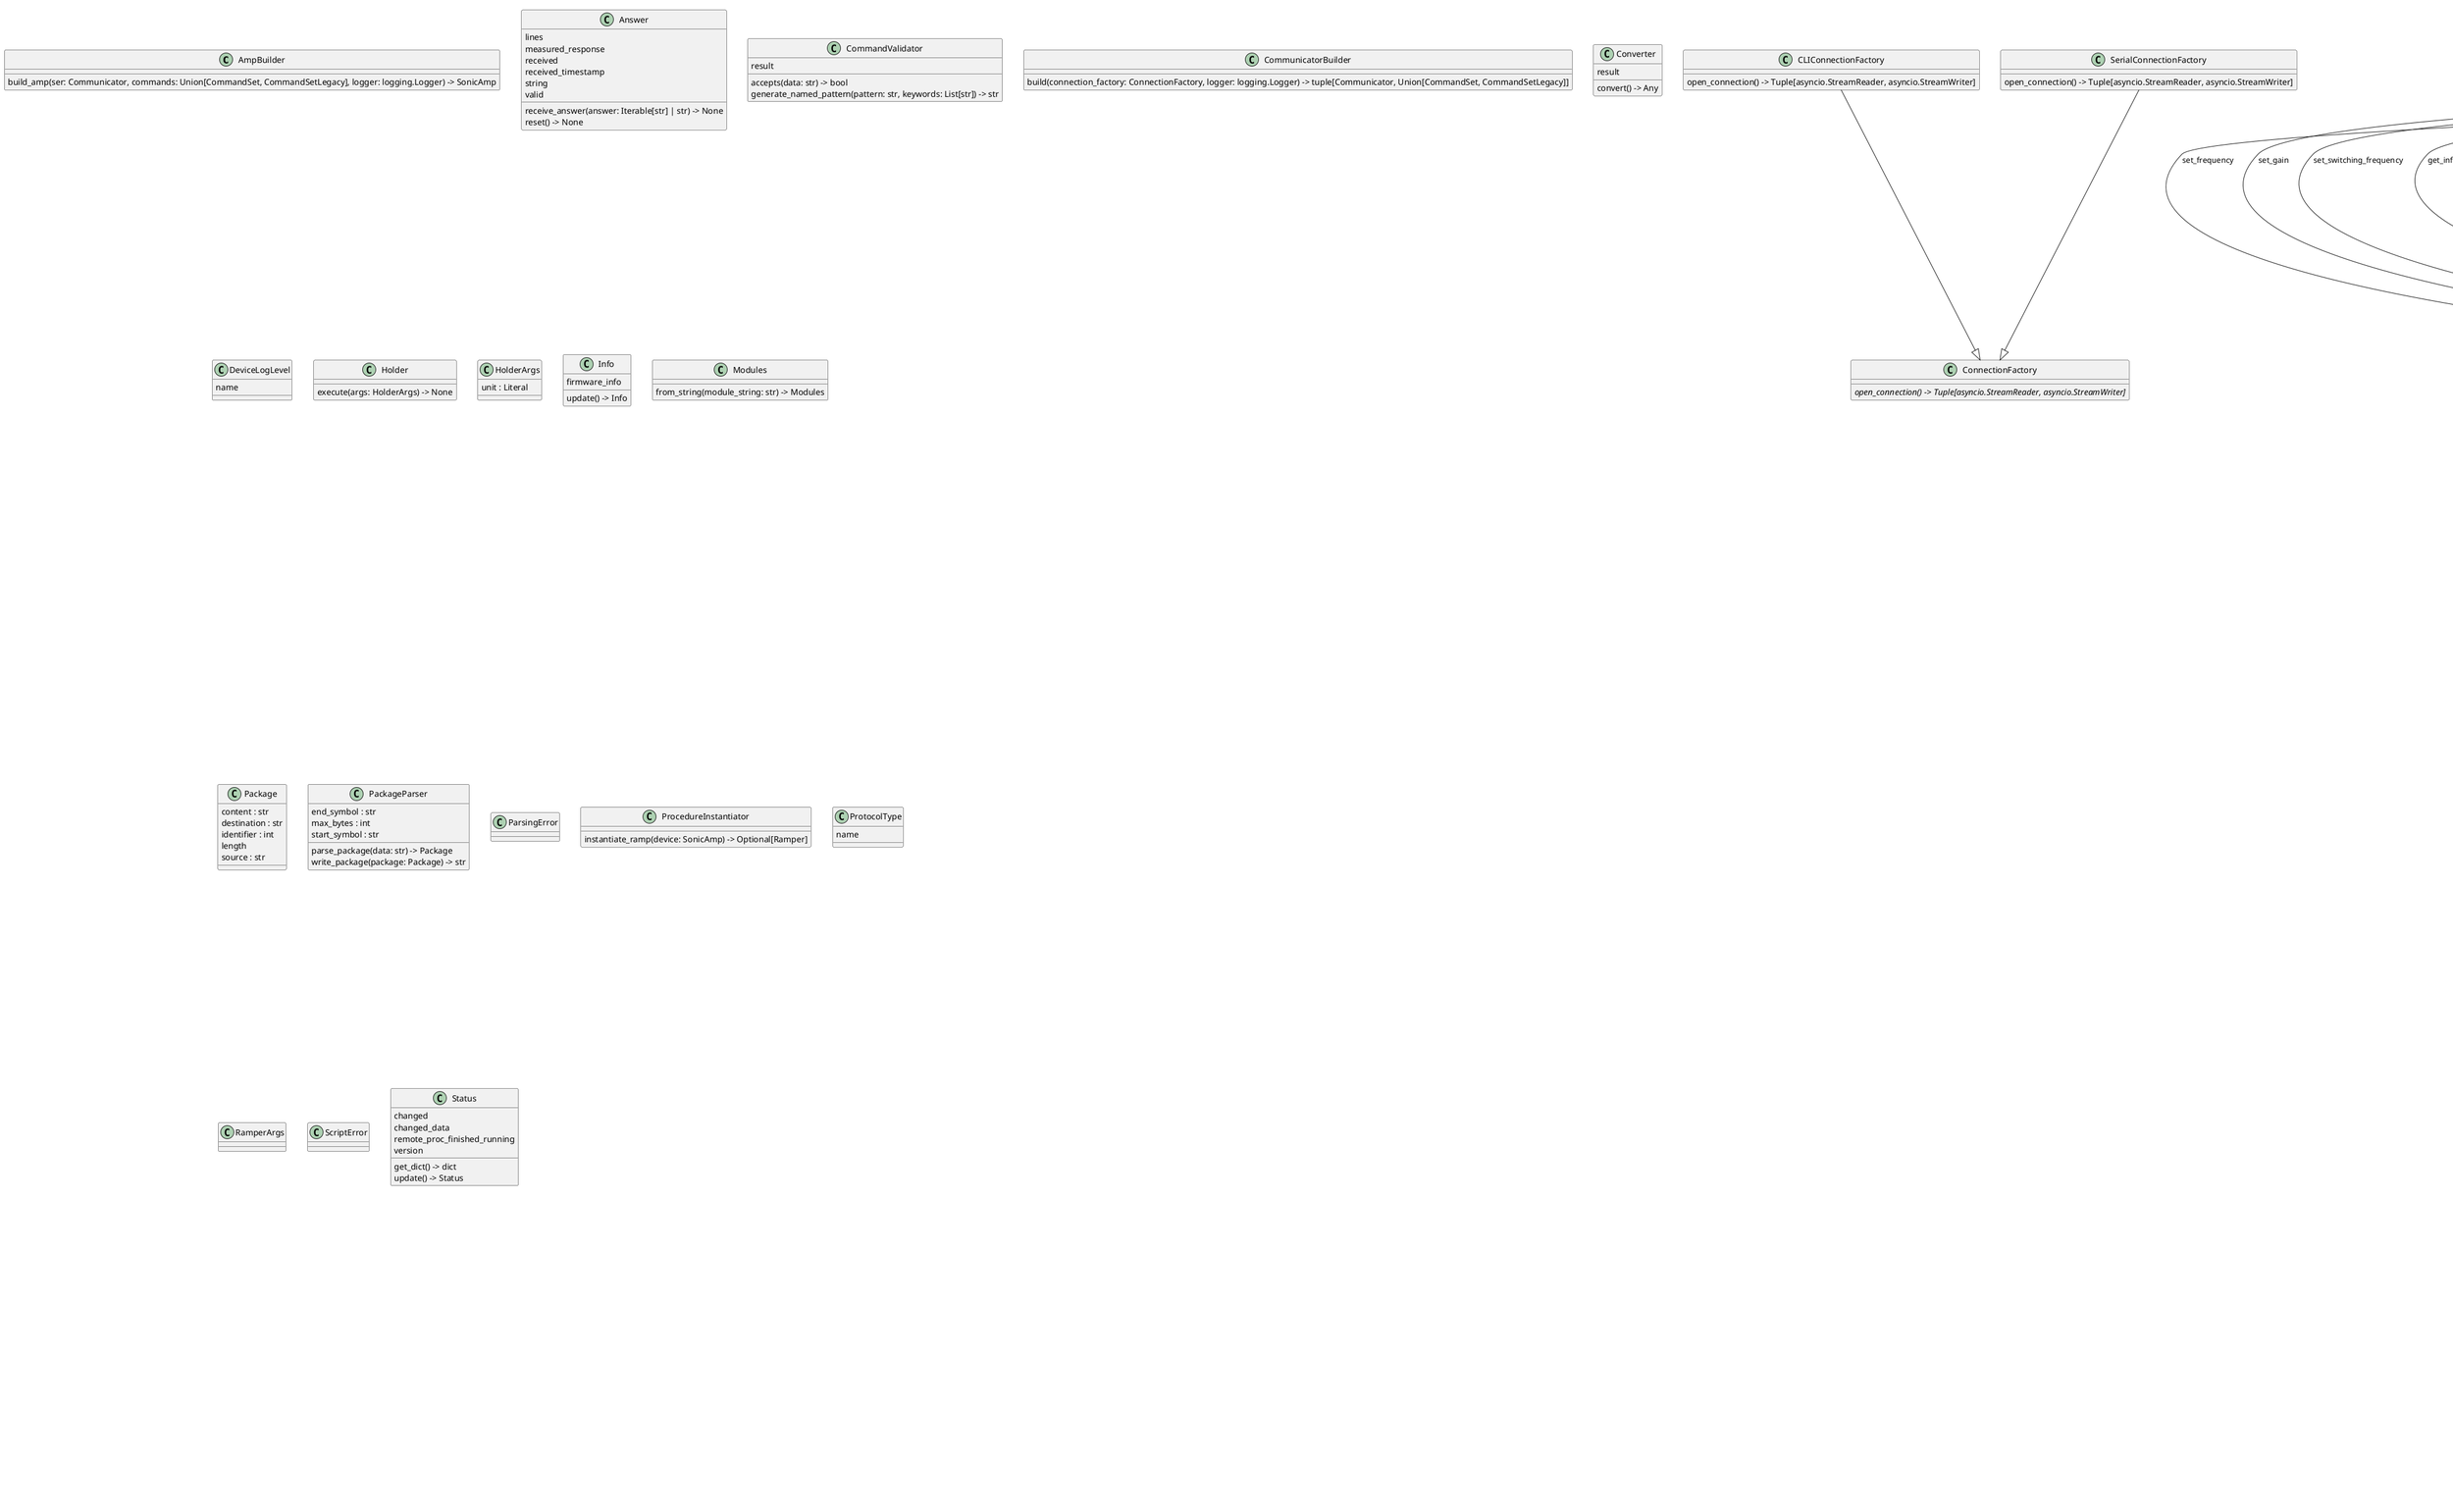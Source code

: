@startuml classes_sonicpackage
set namespaceSeparator none
class "AmpBuilder" as sonicpackage.builder.AmpBuilder {
  build_amp(ser: Communicator, commands: Union[CommandSet, CommandSetLegacy], logger: logging.Logger) -> SonicAmp
}
class "Answer" as sonicpackage.command.Answer {
  lines
  measured_response
  received
  received_timestamp
  string
  valid
  receive_answer(answer: Iterable[str] | str) -> None
  reset() -> None
}
class "CLIConnectionFactory" as sonicpackage.communication.connection_factory.CLIConnectionFactory {
  open_connection() -> Tuple[asyncio.StreamReader, asyncio.StreamWriter]
}
class "Command" as sonicpackage.command.Command {
  byte_message
  full_message
  status_result
  validators
  add_validators(validators: Union[CommandValidator, Iterable[CommandValidator]]) -> None
  execute(argument: Any, connection: Optional[Communicator]) -> tuple[Answer, dict[str, Any]]
  get_dict() -> dict
  set_argument(argument: Any) -> None
  validate() -> bool
}
class "CommandSet" as sonicpackage.commands.CommandSet {
  get_atf_values
  get_atk_values
  get_aton_values
  get_att_values
  get_command_list
  get_frequency
  get_gain
  get_info
  get_pzt
  get_status
  get_uipt
  set_atf1
  set_atf2
  set_atf3
  set_atf4
  set_atk1
  set_atk2
  set_atk3
  set_atk4
  set_aton1
  set_aton2
  set_aton3
  set_aton4
  set_att1
  set_att2
  set_att3
  set_att4
  set_frequency
  set_gain
  set_switching_frequency
  signal_off
  signal_on
}
class "CommandSetLegacy" as sonicpackage.commands.CommandSetLegacy {
  get_atf1
  get_atf2
  get_atf3
  get_att1
  get_info
  get_overview
  get_sens
  get_sens_factorised
  get_sens_fullscale_values
  get_status
  get_type
  set_analog_mode
  set_atf1
  set_atf2
  set_atf3
  set_atk1
  set_atk2
  set_atk3
  set_att1
  set_frequency
  set_gain
  set_khz_mode
  set_mhz_mode
  set_serial_mode
  set_switching_frequency
  signal_auto
  signal_off
  signal_on
}
class "CommandValidator" as sonicpackage.command.CommandValidator {
  result
  accepts(data: str) -> bool
  generate_named_pattern(pattern: str, keywords: List[str]) -> str
}
class "CommunicationProtocol" as sonicpackage.communication.sonicprotocol.CommunicationProtocol {
  end_symbol
  major_version
  max_bytes
  start_symbol
  {abstract}parse_request(request: str, request_id: int) -> Any
  {abstract}parse_response(response: str) -> Any
  {abstract}prot_type() -> ProtocolType
}
class "Communicator" as sonicpackage.interfaces.Communicator {
  DISCONNECTED_EVENT : str
  connection_opened
  handshake_result
  protocol
  {abstract}close_communication() -> None
  {abstract}open_communication(connection_factory: ConnectionFactory)
  {abstract}read_message() -> str
  {abstract}send_and_wait_for_answer(message: Sendable) -> None
}
class "CommunicatorBuilder" as sonicpackage.communication.communicator_builder.CommunicatorBuilder {
  build(connection_factory: ConnectionFactory, logger: logging.Logger) -> tuple[Communicator, Union[CommandSet, CommandSetLegacy]]
}
class "ConnectionFactory" as sonicpackage.communication.connection_factory.ConnectionFactory {
  {abstract}open_connection() -> Tuple[asyncio.StreamReader, asyncio.StreamWriter]
}
class "Converter" as sonicpackage.command.Converter {
  result
  convert() -> Any
}
class "DeviceLogLevel" as sonicpackage.communication.sonicprotocol.DeviceLogLevel {
  name
}
class "Event" as sonicpackage.events.Event {
  data
  type_
}
class "EventManager" as sonicpackage.events.EventManager {
  emit(event: Event) -> None
  subscribe(event_type: str, listener: Callable[[Event], None]) -> None
  subscribe_property_listener(property_name: str, listener: Callable[[PropertyChangeEvent], None]) -> None
}
class "FirmwareFlasher" as sonicpackage.interfaces.FirmwareFlasher {
  {abstract}flash_firmware() -> None
}
class "Holder" as sonicpackage.procedures.holder.Holder {
  execute(args: HolderArgs) -> None
}
class "HolderArgs" as sonicpackage.procedures.holder.HolderArgs {
  unit : Literal
}
class "Info" as sonicpackage.amp_data.Info {
  firmware_info
  update() -> Info
}
class "LegacyFirmwareFlasher" as sonicpackage.flashing.firmware_flasher.LegacyFirmwareFlasher {
  file_uploaded
  file_validated
  flash_command(test_mode: bool) -> str
  flash_firmware() -> None
  upload_firmware() -> None
  validate_firmware() -> None
}
class "LegacyScriptingFacade" as sonicpackage.scripting.legacy_scripting.LegacyScriptingFacade {
  lint_text(text: str) -> str
  parse_script(text: str) -> LegacySequencer
}
class "LegacySequencer" as sonicpackage.scripting.legacy_scripting.LegacySequencer {
  current_line
  current_task
  is_finished
  endloop_response() -> None
  execute_command(line: int) -> None
  startloop_response() -> None
}
class "LegacySerialCommunicator" as sonicpackage.communication.serial_communicator.LegacySerialCommunicator {
  BAUDRATE : int
  connection_closed
  connection_opened
  handshake_result
  protocol
  close_communication() -> None
  open_communication(connection_factory: ConnectionFactory) -> None
  read_long_message(response_time: float, reading_time: float) -> List[str]
  read_message() -> str
  send_and_wait_for_answer(command: Command) -> None
}
class "LegacySonicProtocol" as sonicpackage.communication.sonicprotocol.LegacySonicProtocol {
  end_symbol
  major_version
  max_bytes
  start_symbol
  parse_request(request: str, request_id: int) -> Any
  parse_response(response: str) -> str
  {abstract}prot_type() -> ProtocolType
}
class "Modules" as sonicpackage.amp_data.Modules {
  from_string(module_string: str) -> Modules
}
class "Package" as sonicpackage.communication.package_parser.Package {
  content : str
  destination : str
  identifier : int
  length
  source : str
}
class "PackageFetcher" as sonicpackage.communication.package_fetcher.PackageFetcher {
  is_running
  get_answer_of_package(package_id: int) -> str
  pop_message() -> str
  run() -> None
  stop() -> None
}
class "PackageParser" as sonicpackage.communication.package_parser.PackageParser {
  end_symbol : str
  max_bytes : int
  start_symbol : str
  parse_package(data: str) -> Package
  write_package(package: Package) -> str
}
class "ParsingError" as sonicpackage.scripting.scripting_facade.ParsingError {
}
class "Procedure" as sonicpackage.procedures.procedure.Procedure {
  {abstract}execute(device: Scriptable, args: Any) -> None
  {abstract}get_args_class() -> Type
}
class "ProcedureController" as sonicpackage.procedures.procedure_controller.ProcedureController {
  PROCEDURE_STOPPED : Literal['<<ProcedureStopped>>']
  is_proc_running
  proc_args_list
  running_proc_type
  execute_proc(proc_type: ProcedureType, args: Any) -> None
  ramp_freq(freq_center: int, half_range: int, step: int, hold_on_time: float, hold_on_unit: Literal['ms', 's'], hold_off_time: float, hold_off_unit: Literal['ms', 's']) -> None
  ramp_freq_range(start: int, stop: int, step: int, hold_on_time: float, hold_on_unit: Literal['ms', 's'], hold_off_time: float, hold_off_unit: Literal['ms', 's']) -> None
  stop_proc() -> None
}
class "ProcedureInstantiator" as sonicpackage.procedures.procedure_instantiator.ProcedureInstantiator {
  instantiate_ramp(device: SonicAmp) -> Optional[Ramper]
}
class "ProcedureType" as sonicpackage.procedures.procedure_controller.ProcedureType {
  name
}
class "PropertyChangeEvent" as sonicpackage.events.PropertyChangeEvent {
  PROPERTY_CHANGE_EVENT : Literal['<<PropertyChange>>']
  new_value
  old_value
  property_name
  sender
}
class "ProtocolType" as sonicpackage.communication.sonicprotocol.ProtocolType {
  name
}
class "Ramper" as sonicpackage.procedures.ramper.Ramper {
  get_args_class() -> Type
}
class "RamperArgs" as sonicpackage.procedures.ramper.RamperArgs {
}
class "RamperLocal" as sonicpackage.procedures.ramper.RamperLocal {
  execute(device: Scriptable, args: RamperArgs) -> None
}
class "RamperRemote" as sonicpackage.procedures.ramper.RamperRemote {
  execute(device: Scriptable, args: RamperArgs) -> None
}
class "RemoteController" as sonicpackage.remote_controller.RemoteController {
  NOT_CONNECTED : str
  connect_via_process(process_file: Path) -> None
  connect_via_serial(url: Path) -> None
  disconnect() -> None
  execute_procedure(procedure: ProcedureType, args: dict) -> None
  execute_ramp(ramp_args: RamperArgs) -> None
  execute_script(text: str) -> None
  get_attr(attr: str) -> str
  send_command(command_str: str) -> str
  set_attr(attr: str, val: str) -> str
  stop_procedure() -> None
}
class "Script" as sonicpackage.scripting.scripting_facade.Script {
  current_line
  current_task
  is_finished
}
class "ScriptError" as sonicpackage.scripting.scripting_facade.ScriptError {
}
class "Scriptable" as sonicpackage.interfaces.Scriptable {
  {abstract}execute_command() -> None
  {abstract}get_overview() -> None
  {abstract}get_remote_proc_finished_event() -> asyncio.Event
  {abstract}set_signal_off() -> None
  {abstract}set_signal_on() -> None
}
class "ScriptingFacade" as sonicpackage.scripting.scripting_facade.ScriptingFacade {
  {abstract}lint_text(text: str) -> str
  {abstract}parse_script(text: str) -> Script
}
class "Sendable" as sonicpackage.interfaces.Sendable {
  byte_message
}
class "SerialCommunicator" as sonicpackage.communication.serial_communicator.SerialCommunicator {
  BAUDRATE : int
  connection_opened
  handshake_result
  protocol
  close_communication() -> None
  open_communication(connection_factory: ConnectionFactory, loop) -> None
  read_message() -> str
  send_and_wait_for_answer(command: Command) -> None
}
class "SerialConnectionFactory" as sonicpackage.communication.connection_factory.SerialConnectionFactory {
  open_connection() -> Tuple[asyncio.StreamReader, asyncio.StreamWriter]
}
class "SonicAmp" as sonicpackage.sonicamp_.SonicAmp {
  commands
  info
  serial
  status
  add_command(message: Union[str, Command], validators: Optional[CommandValitors]) -> None
  add_commands(commands: Iterable[Command]) -> None
  disconnect() -> None
  execute_command(message: Union[str, Command], argument: Any) -> str
  get_atf(index: int) -> str
  get_att(index: int) -> str
  get_help() -> str
  get_info() -> str
  get_overview() -> str
  get_remote_proc_finished_event() -> asyncio.Event
  get_sens() -> str
  get_status() -> str
  get_type() -> str
  has_command(command: Union[str, Command]) -> bool
  send_message(message: str, argument: Any) -> str
  set_analog_mode() -> str
  set_atf(index: int, frequency: int) -> str
  set_atk(index: int, coefficient: float) -> str
  set_aton(index: int, time_ms: int) -> str
  set_att(index: int, temperature: float) -> str
  set_frequency(frequency: int) -> str
  set_gain(gain: int) -> str
  set_relay_mode_khz() -> str
  set_relay_mode_mhz() -> str
  set_serial_mode() -> str
  set_signal_auto() -> str
  set_signal_off() -> str
  set_signal_on() -> str
  set_switching_frequency(frequency: int) -> str
}
class "SonicParser" as sonicpackage.scripting.legacy_scripting.SonicParser {
  SUPPORTED_TOKENS : List[str]
  check_syntax_acception(loops, commands, arguments) -> None
  parse_for_loops(commands: list[str], arguments: list[Union[str, int]]) -> tuple[dict[str, int], ...]
  parse_lines(lines: list[str]) -> tuple[Any, ...]
  parse_text(text: str) -> dict[str, Union[tuple[Any, ...], str]]
  values_correctly_converted(arg: Union[int, tuple[Union[int, str], ...]]) -> bool
}
class "SonicProtocol" as sonicpackage.communication.sonicprotocol.SonicProtocol {
  LOG_PREFIX : str
  end_symbol
  major_version
  max_bytes
  start_symbol
  parse_request(request: str, request_id: int) -> str
  parse_response(response: str) -> tuple[int, str]
  {abstract}prot_type() -> ProtocolType
}
class "Status" as sonicpackage.amp_data.Status {
  changed
  changed_data
  remote_proc_finished_running
  version
  get_dict() -> dict
  update() -> Status
}
sonicpackage.command.Command --|> sonicpackage.interfaces.Sendable
sonicpackage.communication.connection_factory.CLIConnectionFactory --|> sonicpackage.communication.connection_factory.ConnectionFactory
sonicpackage.communication.connection_factory.SerialConnectionFactory --|> sonicpackage.communication.connection_factory.ConnectionFactory
sonicpackage.communication.serial_communicator.LegacySerialCommunicator --|> sonicpackage.interfaces.Communicator
sonicpackage.communication.serial_communicator.SerialCommunicator --|> sonicpackage.interfaces.Communicator
sonicpackage.communication.sonicprotocol.LegacySonicProtocol --|> sonicpackage.communication.sonicprotocol.CommunicationProtocol
sonicpackage.communication.sonicprotocol.SonicProtocol --|> sonicpackage.communication.sonicprotocol.CommunicationProtocol
sonicpackage.events.PropertyChangeEvent --|> sonicpackage.events.Event
sonicpackage.flashing.firmware_flasher.LegacyFirmwareFlasher --|> sonicpackage.interfaces.FirmwareFlasher
sonicpackage.interfaces.Communicator --|> sonicpackage.events.EventManager
sonicpackage.procedures.procedure_controller.ProcedureController --|> sonicpackage.events.EventManager
sonicpackage.procedures.ramper.Ramper --|> sonicpackage.procedures.procedure.Procedure
sonicpackage.procedures.ramper.RamperLocal --|> sonicpackage.procedures.ramper.Ramper
sonicpackage.procedures.ramper.RamperRemote --|> sonicpackage.procedures.ramper.Ramper
sonicpackage.scripting.legacy_scripting.LegacyScriptingFacade --|> sonicpackage.scripting.scripting_facade.ScriptingFacade
sonicpackage.scripting.legacy_scripting.LegacySequencer --|> sonicpackage.scripting.scripting_facade.Script
sonicpackage.sonicamp_.SonicAmp --|> sonicpackage.interfaces.Scriptable
sonicpackage.command.Command --* sonicpackage.commands.CommandSet : set_frequency
sonicpackage.command.Command --* sonicpackage.commands.CommandSet : set_gain
sonicpackage.command.Command --* sonicpackage.commands.CommandSet : set_switching_frequency
sonicpackage.command.Command --* sonicpackage.commands.CommandSet : get_info
sonicpackage.command.Command --* sonicpackage.commands.CommandSet : get_command_list
sonicpackage.command.Command --* sonicpackage.commands.CommandSet : get_status
sonicpackage.command.Command --* sonicpackage.commands.CommandSet : signal_on
sonicpackage.command.Command --* sonicpackage.commands.CommandSet : signal_off
sonicpackage.command.Command --* sonicpackage.commands.CommandSet : get_frequency
sonicpackage.command.Command --* sonicpackage.commands.CommandSet : get_gain
sonicpackage.command.Command --* sonicpackage.commands.CommandSet : get_uipt
sonicpackage.command.Command --* sonicpackage.commands.CommandSet : get_pzt
sonicpackage.command.Command --* sonicpackage.commands.CommandSet : get_atf_values
sonicpackage.command.Command --* sonicpackage.commands.CommandSet : get_atk_values
sonicpackage.command.Command --* sonicpackage.commands.CommandSet : get_att_values
sonicpackage.command.Command --* sonicpackage.commands.CommandSet : get_aton_values
sonicpackage.command.Command --* sonicpackage.commands.CommandSet : set_atf1
sonicpackage.command.Command --* sonicpackage.commands.CommandSet : set_atf2
sonicpackage.command.Command --* sonicpackage.commands.CommandSet : set_atf3
sonicpackage.command.Command --* sonicpackage.commands.CommandSet : set_atf4
sonicpackage.command.Command --* sonicpackage.commands.CommandSet : set_aton1
sonicpackage.command.Command --* sonicpackage.commands.CommandSet : set_aton2
sonicpackage.command.Command --* sonicpackage.commands.CommandSet : set_aton3
sonicpackage.command.Command --* sonicpackage.commands.CommandSet : set_aton4
sonicpackage.command.Command --* sonicpackage.commands.CommandSet : set_atk1
sonicpackage.command.Command --* sonicpackage.commands.CommandSet : set_atk2
sonicpackage.command.Command --* sonicpackage.commands.CommandSet : set_atk3
sonicpackage.command.Command --* sonicpackage.commands.CommandSet : set_atk4
sonicpackage.command.Command --* sonicpackage.commands.CommandSet : set_att1
sonicpackage.command.Command --* sonicpackage.commands.CommandSet : set_att2
sonicpackage.command.Command --* sonicpackage.commands.CommandSet : set_att3
sonicpackage.command.Command --* sonicpackage.commands.CommandSet : set_att4
sonicpackage.command.Command --* sonicpackage.commands.CommandSetLegacy : get_overview
sonicpackage.command.Command --* sonicpackage.commands.CommandSetLegacy : get_type
sonicpackage.command.Command --* sonicpackage.commands.CommandSetLegacy : get_info
sonicpackage.command.Command --* sonicpackage.commands.CommandSetLegacy : set_frequency
sonicpackage.command.Command --* sonicpackage.commands.CommandSetLegacy : set_gain
sonicpackage.command.Command --* sonicpackage.commands.CommandSetLegacy : set_switching_frequency
sonicpackage.command.Command --* sonicpackage.commands.CommandSetLegacy : get_status
sonicpackage.command.Command --* sonicpackage.commands.CommandSetLegacy : get_sens
sonicpackage.command.Command --* sonicpackage.commands.CommandSetLegacy : get_sens_factorised
sonicpackage.command.Command --* sonicpackage.commands.CommandSetLegacy : get_sens_fullscale_values
sonicpackage.command.Command --* sonicpackage.commands.CommandSetLegacy : signal_on
sonicpackage.command.Command --* sonicpackage.commands.CommandSetLegacy : signal_off
sonicpackage.command.Command --* sonicpackage.commands.CommandSetLegacy : signal_auto
sonicpackage.command.Command --* sonicpackage.commands.CommandSetLegacy : set_serial_mode
sonicpackage.command.Command --* sonicpackage.commands.CommandSetLegacy : set_analog_mode
sonicpackage.command.Command --* sonicpackage.commands.CommandSetLegacy : set_khz_mode
sonicpackage.command.Command --* sonicpackage.commands.CommandSetLegacy : set_mhz_mode
sonicpackage.command.Command --* sonicpackage.commands.CommandSetLegacy : set_atf1
sonicpackage.command.Command --* sonicpackage.commands.CommandSetLegacy : get_atf1
sonicpackage.command.Command --* sonicpackage.commands.CommandSetLegacy : set_atk1
sonicpackage.command.Command --* sonicpackage.commands.CommandSetLegacy : set_atf2
sonicpackage.command.Command --* sonicpackage.commands.CommandSetLegacy : get_atf2
sonicpackage.command.Command --* sonicpackage.commands.CommandSetLegacy : set_atk2
sonicpackage.command.Command --* sonicpackage.commands.CommandSetLegacy : set_atf3
sonicpackage.command.Command --* sonicpackage.commands.CommandSetLegacy : get_atf3
sonicpackage.command.Command --* sonicpackage.commands.CommandSetLegacy : set_atk3
sonicpackage.command.Command --* sonicpackage.commands.CommandSetLegacy : set_att1
sonicpackage.command.Command --* sonicpackage.commands.CommandSetLegacy : get_att1
sonicpackage.communication.package_fetcher.PackageFetcher --* sonicpackage.communication.serial_communicator.SerialCommunicator : _package_fetcher
sonicpackage.communication.sonicprotocol.CommunicationProtocol --* sonicpackage.communication.serial_communicator.LegacySerialCommunicator : _protocol
sonicpackage.communication.sonicprotocol.CommunicationProtocol --* sonicpackage.communication.serial_communicator.SerialCommunicator : _protocol
sonicpackage.communication.sonicprotocol.SonicProtocol --* sonicpackage.communication.serial_communicator.SerialCommunicator : _protocol
sonicpackage.procedures.procedure_controller.ProcedureController --* sonicpackage.remote_controller.RemoteController : _proc_controller
sonicpackage.procedures.procedure_controller.ProcedureController --* sonicpackage.scripting.legacy_scripting.LegacyScriptingFacade : _proc_controller
sonicpackage.scripting.legacy_scripting.LegacyScriptingFacade --* sonicpackage.remote_controller.RemoteController : _scripting
sonicpackage.scripting.legacy_scripting.SonicParser --* sonicpackage.scripting.legacy_scripting.LegacyScriptingFacade : _parser
sonicpackage.communication.sonicprotocol.SonicProtocol --o sonicpackage.communication.package_fetcher.PackageFetcher : _protocol
sonicpackage.procedures.procedure_controller.ProcedureType --o sonicpackage.procedures.procedure_controller.ProcedureController : _running_proc_type
sonicpackage.sonicamp_.SonicAmp --o sonicpackage.procedures.procedure_controller.ProcedureController : _device
sonicpackage.sonicamp_.SonicAmp --o sonicpackage.scripting.legacy_scripting.LegacyScriptingFacade : _device
@enduml
